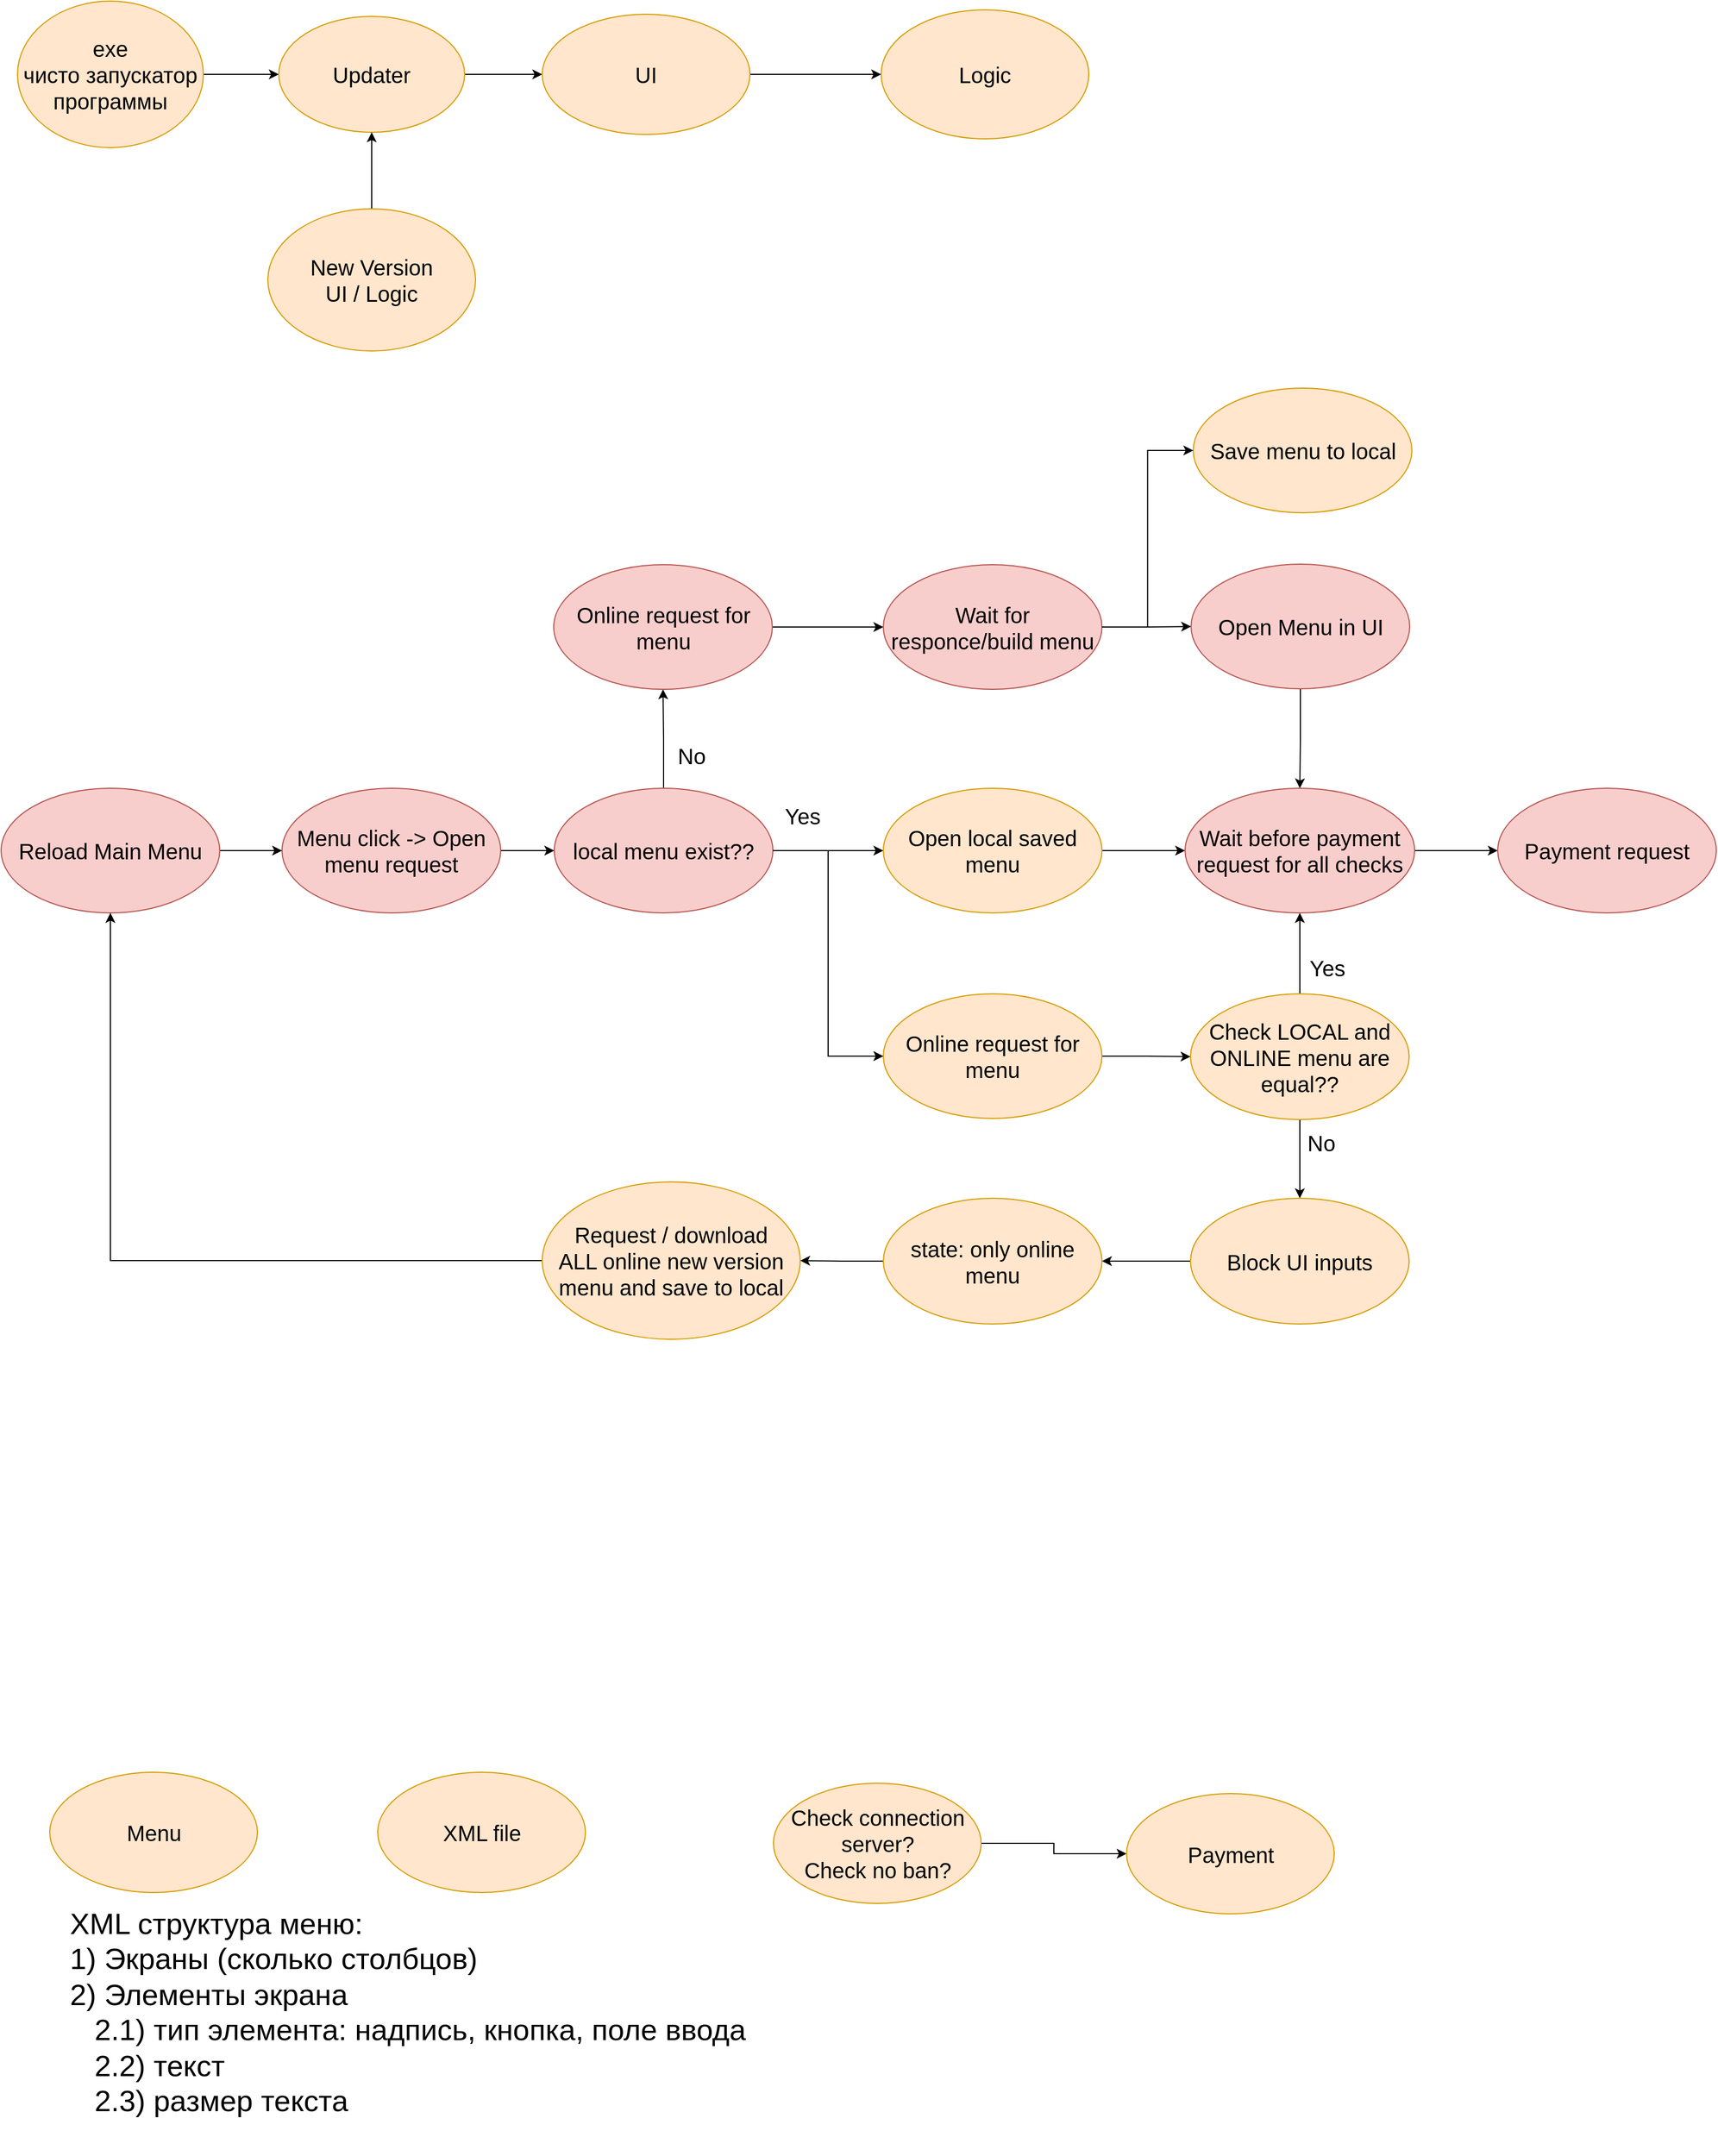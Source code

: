 <mxfile version="12.0.2" type="github" pages="1"><diagram id="UE-HZkEvZCxKoH3oF_2Q" name="Page-1"><mxGraphModel dx="2347" dy="1247" grid="1" gridSize="10" guides="1" tooltips="1" connect="1" arrows="1" fold="1" page="1" pageScale="1" pageWidth="3000" pageHeight="1300" math="0" shadow="0"><root><mxCell id="0"/><mxCell id="1" parent="0"/><mxCell id="caXnypXJy6TRI7MjT4qi-1" style="edgeStyle=orthogonalEdgeStyle;rounded=0;orthogonalLoop=1;jettySize=auto;html=1;entryX=0;entryY=0.5;entryDx=0;entryDy=0;" edge="1" parent="1" source="caXnypXJy6TRI7MjT4qi-2" target="caXnypXJy6TRI7MjT4qi-4"><mxGeometry relative="1" as="geometry"/></mxCell><mxCell id="caXnypXJy6TRI7MjT4qi-2" value="&lt;font style=&quot;font-size: 20px&quot;&gt;exe&lt;br&gt;чисто запускатор&lt;br&gt;программы&lt;br&gt;&lt;/font&gt;" style="ellipse;whiteSpace=wrap;html=1;fillColor=#ffe6cc;strokeColor=#d79b00;" vertex="1" parent="1"><mxGeometry x="30" y="20" width="170" height="134" as="geometry"/></mxCell><mxCell id="caXnypXJy6TRI7MjT4qi-3" style="edgeStyle=orthogonalEdgeStyle;rounded=0;orthogonalLoop=1;jettySize=auto;html=1;exitX=1;exitY=0.5;exitDx=0;exitDy=0;entryX=0;entryY=0.5;entryDx=0;entryDy=0;" edge="1" parent="1" source="caXnypXJy6TRI7MjT4qi-4" target="caXnypXJy6TRI7MjT4qi-8"><mxGeometry relative="1" as="geometry"/></mxCell><mxCell id="caXnypXJy6TRI7MjT4qi-4" value="&lt;font style=&quot;font-size: 20px&quot;&gt;Updater&lt;br&gt;&lt;/font&gt;" style="ellipse;whiteSpace=wrap;html=1;fillColor=#ffe6cc;strokeColor=#d79b00;" vertex="1" parent="1"><mxGeometry x="269" y="34" width="170" height="106" as="geometry"/></mxCell><mxCell id="caXnypXJy6TRI7MjT4qi-5" style="edgeStyle=orthogonalEdgeStyle;rounded=0;orthogonalLoop=1;jettySize=auto;html=1;entryX=0.5;entryY=1;entryDx=0;entryDy=0;" edge="1" parent="1" source="caXnypXJy6TRI7MjT4qi-6" target="caXnypXJy6TRI7MjT4qi-4"><mxGeometry relative="1" as="geometry"/></mxCell><mxCell id="caXnypXJy6TRI7MjT4qi-6" value="&lt;font style=&quot;font-size: 20px&quot;&gt;New Version&lt;br&gt;UI / Logic&lt;br&gt;&lt;/font&gt;" style="ellipse;whiteSpace=wrap;html=1;fillColor=#ffe6cc;strokeColor=#d79b00;" vertex="1" parent="1"><mxGeometry x="259" y="210" width="190" height="130" as="geometry"/></mxCell><mxCell id="caXnypXJy6TRI7MjT4qi-7" style="edgeStyle=orthogonalEdgeStyle;rounded=0;orthogonalLoop=1;jettySize=auto;html=1;entryX=0;entryY=0.5;entryDx=0;entryDy=0;" edge="1" parent="1" source="caXnypXJy6TRI7MjT4qi-8" target="caXnypXJy6TRI7MjT4qi-9"><mxGeometry relative="1" as="geometry"/></mxCell><mxCell id="caXnypXJy6TRI7MjT4qi-8" value="&lt;font style=&quot;font-size: 20px&quot;&gt;UI&lt;br&gt;&lt;/font&gt;" style="ellipse;whiteSpace=wrap;html=1;fillColor=#ffe6cc;strokeColor=#d79b00;" vertex="1" parent="1"><mxGeometry x="510" y="32" width="190" height="110" as="geometry"/></mxCell><mxCell id="caXnypXJy6TRI7MjT4qi-9" value="&lt;font style=&quot;font-size: 20px&quot;&gt;Logic&lt;br&gt;&lt;/font&gt;" style="ellipse;whiteSpace=wrap;html=1;fillColor=#ffe6cc;strokeColor=#d79b00;" vertex="1" parent="1"><mxGeometry x="820" y="28" width="190" height="118" as="geometry"/></mxCell><mxCell id="caXnypXJy6TRI7MjT4qi-10" style="edgeStyle=orthogonalEdgeStyle;rounded=0;orthogonalLoop=1;jettySize=auto;html=1;entryX=0;entryY=0.5;entryDx=0;entryDy=0;" edge="1" parent="1" source="caXnypXJy6TRI7MjT4qi-11" target="caXnypXJy6TRI7MjT4qi-12"><mxGeometry relative="1" as="geometry"/></mxCell><mxCell id="caXnypXJy6TRI7MjT4qi-11" value="&lt;font style=&quot;font-size: 20px&quot;&gt;Check connection server?&lt;br&gt;Check no ban?&lt;br&gt;&lt;/font&gt;" style="ellipse;whiteSpace=wrap;html=1;fillColor=#ffe6cc;strokeColor=#d79b00;" vertex="1" parent="1"><mxGeometry x="721.5" y="1650" width="190" height="110" as="geometry"/></mxCell><mxCell id="caXnypXJy6TRI7MjT4qi-12" value="&lt;font style=&quot;font-size: 20px&quot;&gt;Payment&lt;br&gt;&lt;/font&gt;" style="ellipse;whiteSpace=wrap;html=1;fillColor=#ffe6cc;strokeColor=#d79b00;" vertex="1" parent="1"><mxGeometry x="1044.5" y="1659.5" width="190" height="110" as="geometry"/></mxCell><mxCell id="caXnypXJy6TRI7MjT4qi-13" value="&lt;font style=&quot;font-size: 20px&quot;&gt;Menu&lt;br&gt;&lt;/font&gt;" style="ellipse;whiteSpace=wrap;html=1;fillColor=#ffe6cc;strokeColor=#d79b00;" vertex="1" parent="1"><mxGeometry x="59.5" y="1640" width="190" height="110" as="geometry"/></mxCell><mxCell id="caXnypXJy6TRI7MjT4qi-14" value="&lt;font style=&quot;font-size: 20px&quot;&gt;XML file&lt;br&gt;&lt;/font&gt;" style="ellipse;whiteSpace=wrap;html=1;fillColor=#ffe6cc;strokeColor=#d79b00;" vertex="1" parent="1"><mxGeometry x="359.5" y="1640" width="190" height="110" as="geometry"/></mxCell><mxCell id="caXnypXJy6TRI7MjT4qi-15" value="&lt;font style=&quot;font-size: 27px&quot;&gt;XML структура меню:&lt;br&gt;1) Экраны (сколько столбцов)&lt;br&gt;2) Элементы экрана&lt;br&gt;&amp;nbsp; &amp;nbsp;2.1) тип элемента: надпись, кнопка, поле ввода&lt;br&gt;&amp;nbsp; &amp;nbsp;2.2) текст&lt;br&gt;&amp;nbsp; &amp;nbsp;2.3) размер текста&lt;br&gt;&lt;br&gt;&lt;/font&gt;" style="text;html=1;resizable=0;points=[];autosize=1;align=left;verticalAlign=top;spacingTop=-4;" vertex="1" parent="1"><mxGeometry x="75.5" y="1760" width="630" height="130" as="geometry"/></mxCell><mxCell id="caXnypXJy6TRI7MjT4qi-16" style="edgeStyle=orthogonalEdgeStyle;rounded=0;orthogonalLoop=1;jettySize=auto;html=1;entryX=0;entryY=0.5;entryDx=0;entryDy=0;exitX=1;exitY=0.5;exitDx=0;exitDy=0;" edge="1" parent="1" source="caXnypXJy6TRI7MjT4qi-18" target="caXnypXJy6TRI7MjT4qi-20"><mxGeometry relative="1" as="geometry"><mxPoint x="762" y="940" as="sourcePoint"/></mxGeometry></mxCell><mxCell id="caXnypXJy6TRI7MjT4qi-17" style="edgeStyle=orthogonalEdgeStyle;rounded=0;orthogonalLoop=1;jettySize=auto;html=1;entryX=0.5;entryY=1;entryDx=0;entryDy=0;" edge="1" parent="1" source="caXnypXJy6TRI7MjT4qi-18" target="caXnypXJy6TRI7MjT4qi-22"><mxGeometry relative="1" as="geometry"/></mxCell><mxCell id="caXnypXJy6TRI7MjT4qi-18" value="&lt;font style=&quot;font-size: 20px&quot;&gt;local menu exist??&lt;br&gt;&lt;/font&gt;" style="ellipse;whiteSpace=wrap;html=1;fillColor=#f8cecc;strokeColor=#b85450;" vertex="1" parent="1"><mxGeometry x="521" y="740" width="200" height="114" as="geometry"/></mxCell><mxCell id="caXnypXJy6TRI7MjT4qi-19" style="edgeStyle=orthogonalEdgeStyle;rounded=0;orthogonalLoop=1;jettySize=auto;html=1;entryX=0;entryY=0.5;entryDx=0;entryDy=0;" edge="1" parent="1" source="caXnypXJy6TRI7MjT4qi-20" target="caXnypXJy6TRI7MjT4qi-40"><mxGeometry relative="1" as="geometry"/></mxCell><mxCell id="caXnypXJy6TRI7MjT4qi-20" value="&lt;font style=&quot;font-size: 20px&quot;&gt;Open local saved menu&lt;br&gt;&lt;/font&gt;" style="ellipse;whiteSpace=wrap;html=1;fillColor=#ffe6cc;strokeColor=#d79b00;" vertex="1" parent="1"><mxGeometry x="822" y="740" width="200" height="114" as="geometry"/></mxCell><mxCell id="caXnypXJy6TRI7MjT4qi-21" style="edgeStyle=orthogonalEdgeStyle;rounded=0;orthogonalLoop=1;jettySize=auto;html=1;entryX=0;entryY=0.5;entryDx=0;entryDy=0;" edge="1" parent="1" source="caXnypXJy6TRI7MjT4qi-22" target="caXnypXJy6TRI7MjT4qi-31"><mxGeometry relative="1" as="geometry"/></mxCell><mxCell id="caXnypXJy6TRI7MjT4qi-22" value="&lt;font style=&quot;font-size: 20px&quot;&gt;Online request for menu&lt;br&gt;&lt;/font&gt;" style="ellipse;whiteSpace=wrap;html=1;fillColor=#f8cecc;strokeColor=#b85450;" vertex="1" parent="1"><mxGeometry x="520.5" y="535.5" width="200" height="114" as="geometry"/></mxCell><mxCell id="caXnypXJy6TRI7MjT4qi-23" style="edgeStyle=orthogonalEdgeStyle;rounded=0;orthogonalLoop=1;jettySize=auto;html=1;entryX=0;entryY=0.5;entryDx=0;entryDy=0;" edge="1" parent="1" source="caXnypXJy6TRI7MjT4qi-24" target="caXnypXJy6TRI7MjT4qi-18"><mxGeometry relative="1" as="geometry"/></mxCell><mxCell id="caXnypXJy6TRI7MjT4qi-24" value="&lt;font style=&quot;font-size: 20px&quot;&gt;Menu click -&amp;gt; Open menu request&lt;br&gt;&lt;/font&gt;" style="ellipse;whiteSpace=wrap;html=1;fillColor=#f8cecc;strokeColor=#b85450;" vertex="1" parent="1"><mxGeometry x="272" y="740" width="200" height="114" as="geometry"/></mxCell><mxCell id="caXnypXJy6TRI7MjT4qi-25" value="&lt;font style=&quot;font-size: 20px&quot;&gt;Yes&lt;/font&gt;" style="text;html=1;resizable=0;points=[];autosize=1;align=left;verticalAlign=top;spacingTop=-4;" vertex="1" parent="1"><mxGeometry x="730" y="751" width="50" height="20" as="geometry"/></mxCell><mxCell id="caXnypXJy6TRI7MjT4qi-26" value="&lt;font style=&quot;font-size: 20px&quot;&gt;No&lt;/font&gt;" style="text;html=1;resizable=0;points=[];autosize=1;align=left;verticalAlign=top;spacingTop=-4;" vertex="1" parent="1"><mxGeometry x="632" y="696" width="40" height="20" as="geometry"/></mxCell><mxCell id="caXnypXJy6TRI7MjT4qi-27" style="edgeStyle=orthogonalEdgeStyle;rounded=0;orthogonalLoop=1;jettySize=auto;html=1;entryX=0;entryY=0.5;entryDx=0;entryDy=0;" edge="1" parent="1" source="caXnypXJy6TRI7MjT4qi-28" target="caXnypXJy6TRI7MjT4qi-38"><mxGeometry relative="1" as="geometry"/></mxCell><mxCell id="caXnypXJy6TRI7MjT4qi-28" value="&lt;font style=&quot;font-size: 20px&quot;&gt;Online request for menu&lt;br&gt;&lt;/font&gt;" style="ellipse;whiteSpace=wrap;html=1;fillColor=#ffe6cc;strokeColor=#d79b00;" vertex="1" parent="1"><mxGeometry x="822" y="928" width="200" height="114" as="geometry"/></mxCell><mxCell id="caXnypXJy6TRI7MjT4qi-29" style="edgeStyle=orthogonalEdgeStyle;rounded=0;orthogonalLoop=1;jettySize=auto;html=1;entryX=0;entryY=0.5;entryDx=0;entryDy=0;exitX=1;exitY=0.5;exitDx=0;exitDy=0;" edge="1" parent="1" source="caXnypXJy6TRI7MjT4qi-18" target="caXnypXJy6TRI7MjT4qi-28"><mxGeometry relative="1" as="geometry"><mxPoint x="731" y="807" as="sourcePoint"/><mxPoint x="832" y="807" as="targetPoint"/></mxGeometry></mxCell><mxCell id="caXnypXJy6TRI7MjT4qi-30" style="edgeStyle=orthogonalEdgeStyle;rounded=0;orthogonalLoop=1;jettySize=auto;html=1;entryX=0;entryY=0.5;entryDx=0;entryDy=0;" edge="1" parent="1" source="caXnypXJy6TRI7MjT4qi-31" target="caXnypXJy6TRI7MjT4qi-33"><mxGeometry relative="1" as="geometry"/></mxCell><mxCell id="caXnypXJy6TRI7MjT4qi-31" value="&lt;font style=&quot;font-size: 20px&quot;&gt;Wait for responce/build menu&lt;br&gt;&lt;/font&gt;" style="ellipse;whiteSpace=wrap;html=1;fillColor=#f8cecc;strokeColor=#b85450;" vertex="1" parent="1"><mxGeometry x="822" y="535.5" width="200" height="114" as="geometry"/></mxCell><mxCell id="caXnypXJy6TRI7MjT4qi-32" style="edgeStyle=orthogonalEdgeStyle;rounded=0;orthogonalLoop=1;jettySize=auto;html=1;entryX=0.5;entryY=0;entryDx=0;entryDy=0;" edge="1" parent="1" source="caXnypXJy6TRI7MjT4qi-33" target="caXnypXJy6TRI7MjT4qi-40"><mxGeometry relative="1" as="geometry"/></mxCell><mxCell id="caXnypXJy6TRI7MjT4qi-33" value="&lt;font style=&quot;font-size: 20px&quot;&gt;Open Menu in UI&lt;br&gt;&lt;/font&gt;" style="ellipse;whiteSpace=wrap;html=1;fillColor=#f8cecc;strokeColor=#b85450;" vertex="1" parent="1"><mxGeometry x="1103.5" y="535" width="200" height="114" as="geometry"/></mxCell><mxCell id="caXnypXJy6TRI7MjT4qi-34" value="&lt;font style=&quot;font-size: 20px&quot;&gt;Save menu to local&lt;br&gt;&lt;/font&gt;" style="ellipse;whiteSpace=wrap;html=1;fillColor=#ffe6cc;strokeColor=#d79b00;" vertex="1" parent="1"><mxGeometry x="1105.5" y="374" width="200" height="114" as="geometry"/></mxCell><mxCell id="caXnypXJy6TRI7MjT4qi-35" style="edgeStyle=orthogonalEdgeStyle;rounded=0;orthogonalLoop=1;jettySize=auto;html=1;entryX=0;entryY=0.5;entryDx=0;entryDy=0;exitX=1;exitY=0.5;exitDx=0;exitDy=0;" edge="1" parent="1" source="caXnypXJy6TRI7MjT4qi-31" target="caXnypXJy6TRI7MjT4qi-34"><mxGeometry relative="1" as="geometry"><mxPoint x="1014" y="427" as="sourcePoint"/><mxPoint x="1115" y="427" as="targetPoint"/></mxGeometry></mxCell><mxCell id="caXnypXJy6TRI7MjT4qi-36" style="edgeStyle=orthogonalEdgeStyle;rounded=0;orthogonalLoop=1;jettySize=auto;html=1;entryX=0.5;entryY=0;entryDx=0;entryDy=0;" edge="1" parent="1" source="caXnypXJy6TRI7MjT4qi-38" target="caXnypXJy6TRI7MjT4qi-45"><mxGeometry relative="1" as="geometry"/></mxCell><mxCell id="caXnypXJy6TRI7MjT4qi-37" style="edgeStyle=orthogonalEdgeStyle;rounded=0;orthogonalLoop=1;jettySize=auto;html=1;entryX=0.5;entryY=1;entryDx=0;entryDy=0;" edge="1" parent="1" source="caXnypXJy6TRI7MjT4qi-38" target="caXnypXJy6TRI7MjT4qi-40"><mxGeometry relative="1" as="geometry"/></mxCell><mxCell id="caXnypXJy6TRI7MjT4qi-38" value="&lt;font style=&quot;font-size: 20px&quot;&gt;Check LOCAL and ONLINE menu are equal??&lt;br&gt;&lt;/font&gt;" style="ellipse;whiteSpace=wrap;html=1;fillColor=#ffe6cc;strokeColor=#d79b00;" vertex="1" parent="1"><mxGeometry x="1103" y="928" width="200" height="115" as="geometry"/></mxCell><mxCell id="caXnypXJy6TRI7MjT4qi-39" style="edgeStyle=orthogonalEdgeStyle;rounded=0;orthogonalLoop=1;jettySize=auto;html=1;entryX=0;entryY=0.5;entryDx=0;entryDy=0;" edge="1" parent="1" source="caXnypXJy6TRI7MjT4qi-40" target="caXnypXJy6TRI7MjT4qi-41"><mxGeometry relative="1" as="geometry"/></mxCell><mxCell id="caXnypXJy6TRI7MjT4qi-40" value="&lt;font style=&quot;font-size: 20px&quot;&gt;Wait before payment request for all checks&lt;br&gt;&lt;/font&gt;" style="ellipse;whiteSpace=wrap;html=1;fillColor=#f8cecc;strokeColor=#b85450;" vertex="1" parent="1"><mxGeometry x="1098" y="740" width="210" height="114" as="geometry"/></mxCell><mxCell id="caXnypXJy6TRI7MjT4qi-41" value="&lt;font style=&quot;font-size: 20px&quot;&gt;Payment request&lt;br&gt;&lt;/font&gt;" style="ellipse;whiteSpace=wrap;html=1;fillColor=#f8cecc;strokeColor=#b85450;" vertex="1" parent="1"><mxGeometry x="1384" y="740" width="200" height="114" as="geometry"/></mxCell><mxCell id="caXnypXJy6TRI7MjT4qi-42" style="edgeStyle=orthogonalEdgeStyle;rounded=0;orthogonalLoop=1;jettySize=auto;html=1;entryX=0;entryY=0.5;entryDx=0;entryDy=0;" edge="1" parent="1" source="caXnypXJy6TRI7MjT4qi-43" target="caXnypXJy6TRI7MjT4qi-24"><mxGeometry relative="1" as="geometry"/></mxCell><mxCell id="caXnypXJy6TRI7MjT4qi-43" value="&lt;font style=&quot;font-size: 20px&quot;&gt;Reload Main Menu&lt;br&gt;&lt;/font&gt;" style="ellipse;whiteSpace=wrap;html=1;fillColor=#f8cecc;strokeColor=#b85450;" vertex="1" parent="1"><mxGeometry x="15" y="740" width="200" height="114" as="geometry"/></mxCell><mxCell id="caXnypXJy6TRI7MjT4qi-44" style="edgeStyle=orthogonalEdgeStyle;rounded=0;orthogonalLoop=1;jettySize=auto;html=1;entryX=1;entryY=0.5;entryDx=0;entryDy=0;" edge="1" parent="1" source="caXnypXJy6TRI7MjT4qi-45" target="caXnypXJy6TRI7MjT4qi-48"><mxGeometry relative="1" as="geometry"/></mxCell><mxCell id="caXnypXJy6TRI7MjT4qi-45" value="&lt;font style=&quot;font-size: 20px&quot;&gt;Block UI inputs&lt;br&gt;&lt;/font&gt;" style="ellipse;whiteSpace=wrap;html=1;fillColor=#ffe6cc;strokeColor=#d79b00;" vertex="1" parent="1"><mxGeometry x="1103" y="1115" width="200" height="115" as="geometry"/></mxCell><mxCell id="caXnypXJy6TRI7MjT4qi-46" value="&lt;font style=&quot;font-size: 20px&quot;&gt;No&lt;/font&gt;" style="text;html=1;resizable=0;points=[];autosize=1;align=left;verticalAlign=top;spacingTop=-4;" vertex="1" parent="1"><mxGeometry x="1208" y="1050" width="40" height="20" as="geometry"/></mxCell><mxCell id="caXnypXJy6TRI7MjT4qi-47" style="edgeStyle=orthogonalEdgeStyle;rounded=0;orthogonalLoop=1;jettySize=auto;html=1;entryX=1;entryY=0.5;entryDx=0;entryDy=0;" edge="1" parent="1" source="caXnypXJy6TRI7MjT4qi-48" target="caXnypXJy6TRI7MjT4qi-50"><mxGeometry relative="1" as="geometry"/></mxCell><mxCell id="caXnypXJy6TRI7MjT4qi-48" value="&lt;font style=&quot;font-size: 20px&quot;&gt;state: only online menu&lt;br&gt;&lt;/font&gt;" style="ellipse;whiteSpace=wrap;html=1;fillColor=#ffe6cc;strokeColor=#d79b00;" vertex="1" parent="1"><mxGeometry x="822" y="1115" width="200" height="115" as="geometry"/></mxCell><mxCell id="caXnypXJy6TRI7MjT4qi-49" style="edgeStyle=orthogonalEdgeStyle;rounded=0;orthogonalLoop=1;jettySize=auto;html=1;entryX=0.5;entryY=1;entryDx=0;entryDy=0;" edge="1" parent="1" source="caXnypXJy6TRI7MjT4qi-50" target="caXnypXJy6TRI7MjT4qi-43"><mxGeometry relative="1" as="geometry"/></mxCell><mxCell id="caXnypXJy6TRI7MjT4qi-50" value="&lt;font style=&quot;font-size: 20px&quot;&gt;Request / download&lt;br&gt;ALL online new version menu and save to local&lt;br&gt;&lt;/font&gt;" style="ellipse;whiteSpace=wrap;html=1;fillColor=#ffe6cc;strokeColor=#d79b00;" vertex="1" parent="1"><mxGeometry x="510" y="1100" width="236" height="144" as="geometry"/></mxCell><mxCell id="caXnypXJy6TRI7MjT4qi-51" value="&lt;font style=&quot;font-size: 20px&quot;&gt;Yes&lt;/font&gt;" style="text;html=1;resizable=0;points=[];autosize=1;align=left;verticalAlign=top;spacingTop=-4;" vertex="1" parent="1"><mxGeometry x="1209.5" y="890" width="50" height="20" as="geometry"/></mxCell></root></mxGraphModel></diagram></mxfile>